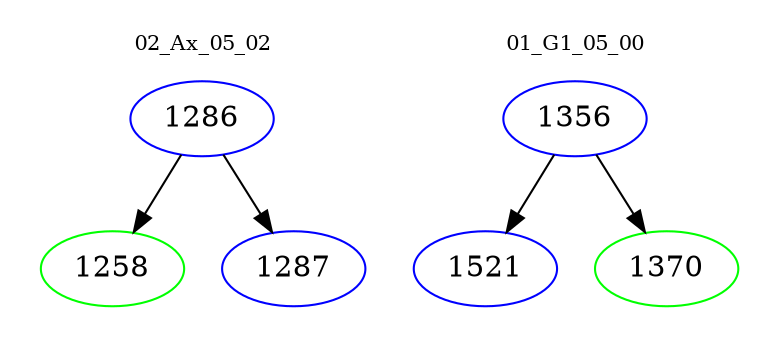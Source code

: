 digraph{
subgraph cluster_0 {
color = white
label = "02_Ax_05_02";
fontsize=10;
T0_1286 [label="1286", color="blue"]
T0_1286 -> T0_1258 [color="black"]
T0_1258 [label="1258", color="green"]
T0_1286 -> T0_1287 [color="black"]
T0_1287 [label="1287", color="blue"]
}
subgraph cluster_1 {
color = white
label = "01_G1_05_00";
fontsize=10;
T1_1356 [label="1356", color="blue"]
T1_1356 -> T1_1521 [color="black"]
T1_1521 [label="1521", color="blue"]
T1_1356 -> T1_1370 [color="black"]
T1_1370 [label="1370", color="green"]
}
}
